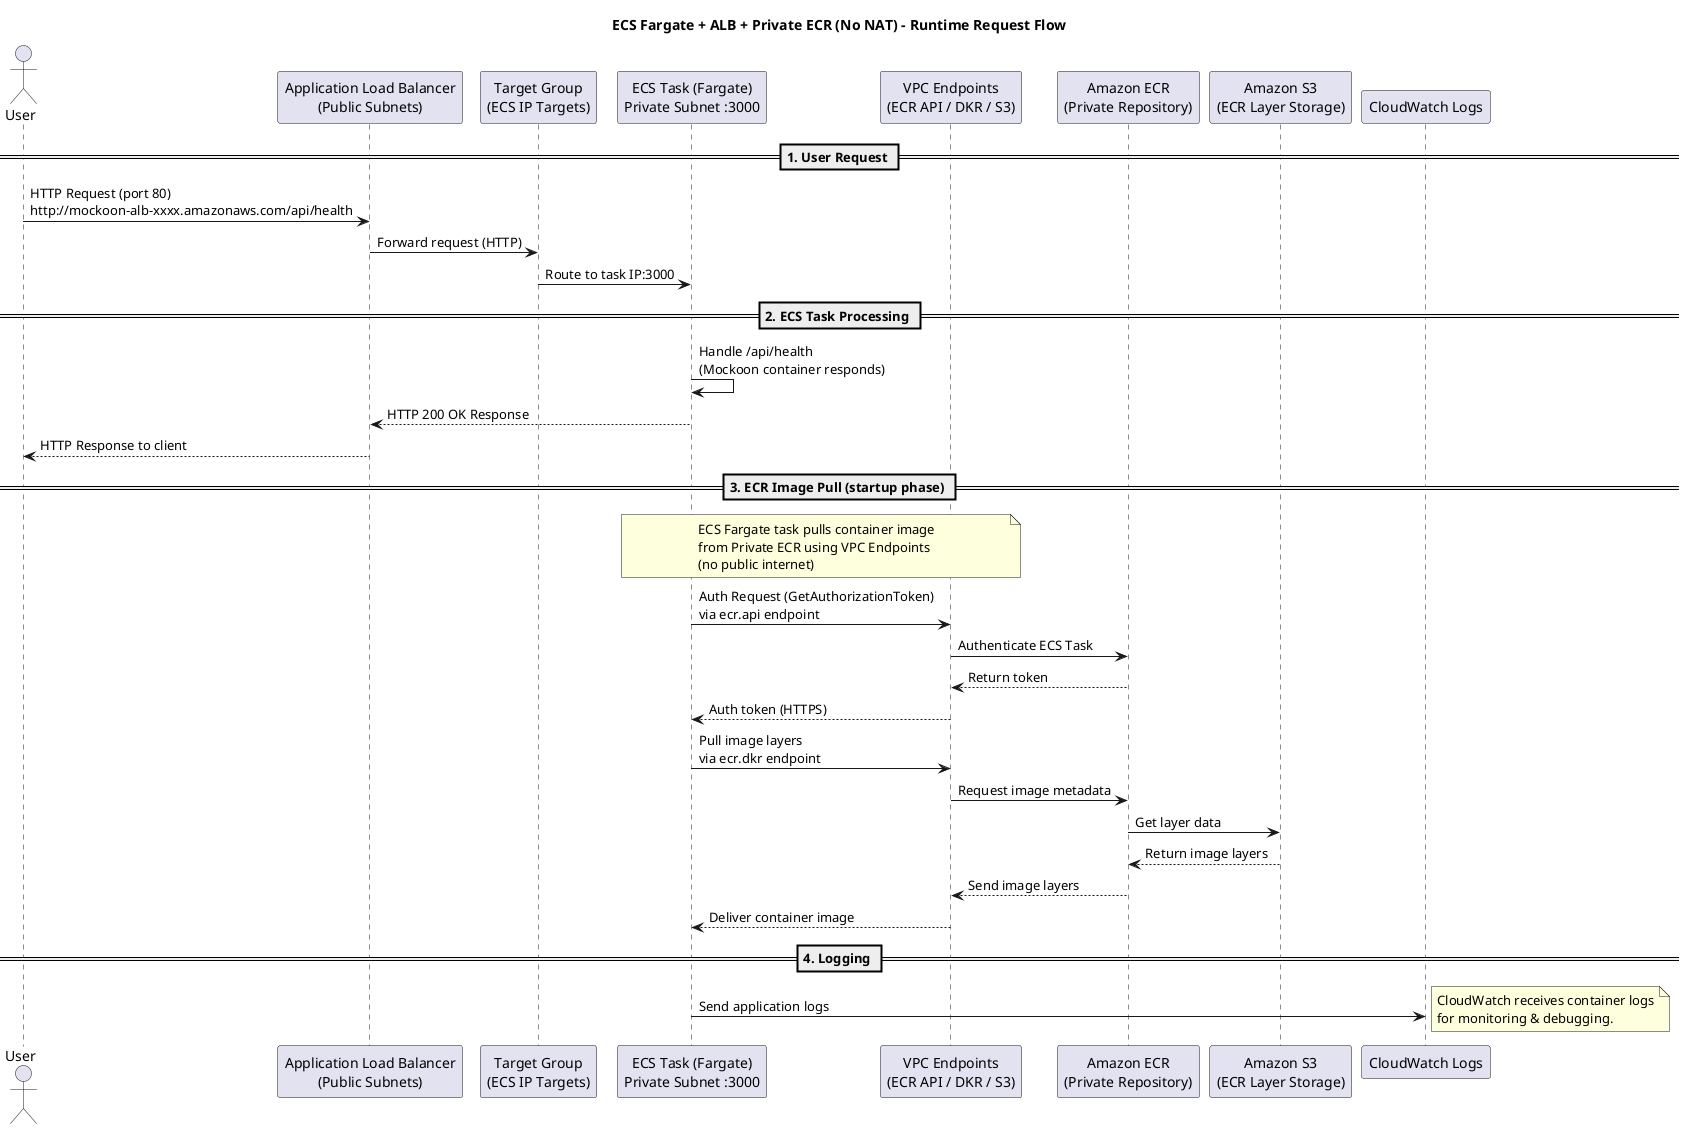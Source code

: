 @startuml
title ECS Fargate + ALB + Private ECR (No NAT) - Runtime Request Flow

actor User as U
participant "Application Load Balancer\n(Public Subnets)" as ALB
participant "Target Group\n(ECS IP Targets)" as TG
participant "ECS Task (Fargate)\nPrivate Subnet :3000" as ECS
participant "VPC Endpoints\n(ECR API / DKR / S3)" as VPCE
participant "Amazon ECR\n(Private Repository)" as ECR
participant "Amazon S3\n(ECR Layer Storage)" as S3
participant "CloudWatch Logs" as CW

== 1. User Request ==
U -> ALB: HTTP Request (port 80)\nhttp://mockoon-alb-xxxx.amazonaws.com/api/health
ALB -> TG: Forward request (HTTP)
TG -> ECS: Route to task IP:3000

== 2. ECS Task Processing ==
ECS -> ECS: Handle /api/health\n(Mockoon container responds)
ECS --> ALB: HTTP 200 OK Response
ALB --> U: HTTP Response to client

== 3. ECR Image Pull (startup phase) ==
note over ECS,VPCE
ECS Fargate task pulls container image
from Private ECR using VPC Endpoints
(no public internet)
end note

ECS -> VPCE: Auth Request (GetAuthorizationToken)\nvia ecr.api endpoint
VPCE -> ECR: Authenticate ECS Task
ECR --> VPCE: Return token
VPCE --> ECS: Auth token (HTTPS)

ECS -> VPCE: Pull image layers\nvia ecr.dkr endpoint
VPCE -> ECR: Request image metadata
ECR -> S3: Get layer data
S3 --> ECR: Return image layers
ECR --> VPCE: Send image layers
VPCE --> ECS: Deliver container image

== 4. Logging ==
ECS -> CW: Send application logs
note right: CloudWatch receives container logs\nfor monitoring & debugging.

@enduml
